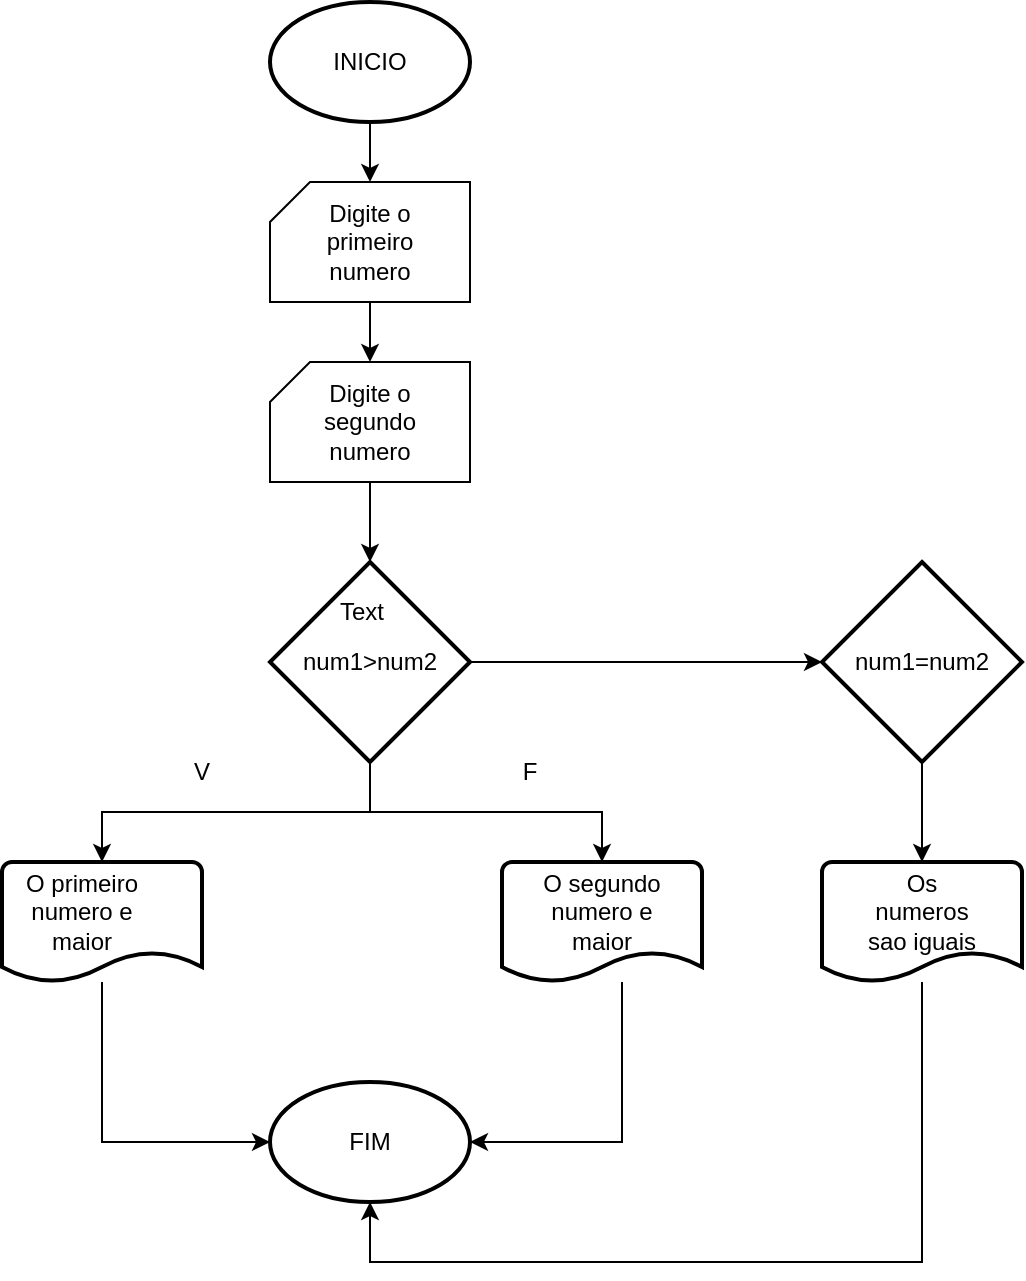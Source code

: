 <mxfile version="20.6.0" type="github">
  <diagram id="C5RBs43oDa-KdzZeNtuy" name="Page-1">
    <mxGraphModel dx="1422" dy="794" grid="1" gridSize="10" guides="1" tooltips="1" connect="1" arrows="1" fold="1" page="1" pageScale="1" pageWidth="827" pageHeight="1169" math="0" shadow="0">
      <root>
        <mxCell id="WIyWlLk6GJQsqaUBKTNV-0" />
        <mxCell id="WIyWlLk6GJQsqaUBKTNV-1" parent="WIyWlLk6GJQsqaUBKTNV-0" />
        <mxCell id="Nz6Y_7gJ12A8d2CmzSYI-9" value="" style="edgeStyle=orthogonalEdgeStyle;rounded=0;orthogonalLoop=1;jettySize=auto;html=1;" edge="1" parent="WIyWlLk6GJQsqaUBKTNV-1" source="Nz6Y_7gJ12A8d2CmzSYI-0" target="Nz6Y_7gJ12A8d2CmzSYI-1">
          <mxGeometry relative="1" as="geometry" />
        </mxCell>
        <mxCell id="Nz6Y_7gJ12A8d2CmzSYI-0" value="INICIO" style="strokeWidth=2;html=1;shape=mxgraph.flowchart.start_1;whiteSpace=wrap;" vertex="1" parent="WIyWlLk6GJQsqaUBKTNV-1">
          <mxGeometry x="364" y="80" width="100" height="60" as="geometry" />
        </mxCell>
        <mxCell id="Nz6Y_7gJ12A8d2CmzSYI-10" value="" style="edgeStyle=orthogonalEdgeStyle;rounded=0;orthogonalLoop=1;jettySize=auto;html=1;" edge="1" parent="WIyWlLk6GJQsqaUBKTNV-1" source="Nz6Y_7gJ12A8d2CmzSYI-1" target="Nz6Y_7gJ12A8d2CmzSYI-2">
          <mxGeometry relative="1" as="geometry" />
        </mxCell>
        <mxCell id="Nz6Y_7gJ12A8d2CmzSYI-1" value="" style="verticalLabelPosition=bottom;verticalAlign=top;html=1;shape=card;whiteSpace=wrap;size=20;arcSize=12;" vertex="1" parent="WIyWlLk6GJQsqaUBKTNV-1">
          <mxGeometry x="364" y="170" width="100" height="60" as="geometry" />
        </mxCell>
        <mxCell id="Nz6Y_7gJ12A8d2CmzSYI-11" value="" style="edgeStyle=orthogonalEdgeStyle;rounded=0;orthogonalLoop=1;jettySize=auto;html=1;" edge="1" parent="WIyWlLk6GJQsqaUBKTNV-1" source="Nz6Y_7gJ12A8d2CmzSYI-2" target="Nz6Y_7gJ12A8d2CmzSYI-3">
          <mxGeometry relative="1" as="geometry" />
        </mxCell>
        <mxCell id="Nz6Y_7gJ12A8d2CmzSYI-2" value="" style="verticalLabelPosition=bottom;verticalAlign=top;html=1;shape=card;whiteSpace=wrap;size=20;arcSize=12;" vertex="1" parent="WIyWlLk6GJQsqaUBKTNV-1">
          <mxGeometry x="364" y="260" width="100" height="60" as="geometry" />
        </mxCell>
        <mxCell id="Nz6Y_7gJ12A8d2CmzSYI-12" style="edgeStyle=orthogonalEdgeStyle;rounded=0;orthogonalLoop=1;jettySize=auto;html=1;" edge="1" parent="WIyWlLk6GJQsqaUBKTNV-1" source="Nz6Y_7gJ12A8d2CmzSYI-3" target="Nz6Y_7gJ12A8d2CmzSYI-6">
          <mxGeometry relative="1" as="geometry" />
        </mxCell>
        <mxCell id="Nz6Y_7gJ12A8d2CmzSYI-13" style="edgeStyle=orthogonalEdgeStyle;rounded=0;orthogonalLoop=1;jettySize=auto;html=1;exitX=0.5;exitY=1;exitDx=0;exitDy=0;exitPerimeter=0;entryX=0.5;entryY=0;entryDx=0;entryDy=0;entryPerimeter=0;" edge="1" parent="WIyWlLk6GJQsqaUBKTNV-1" source="Nz6Y_7gJ12A8d2CmzSYI-3" target="Nz6Y_7gJ12A8d2CmzSYI-4">
          <mxGeometry relative="1" as="geometry" />
        </mxCell>
        <mxCell id="Nz6Y_7gJ12A8d2CmzSYI-14" style="edgeStyle=orthogonalEdgeStyle;rounded=0;orthogonalLoop=1;jettySize=auto;html=1;exitX=0.5;exitY=1;exitDx=0;exitDy=0;exitPerimeter=0;entryX=0.5;entryY=0;entryDx=0;entryDy=0;entryPerimeter=0;" edge="1" parent="WIyWlLk6GJQsqaUBKTNV-1" source="Nz6Y_7gJ12A8d2CmzSYI-3" target="Nz6Y_7gJ12A8d2CmzSYI-5">
          <mxGeometry relative="1" as="geometry" />
        </mxCell>
        <mxCell id="Nz6Y_7gJ12A8d2CmzSYI-3" value="num1&amp;gt;num2" style="strokeWidth=2;html=1;shape=mxgraph.flowchart.decision;whiteSpace=wrap;" vertex="1" parent="WIyWlLk6GJQsqaUBKTNV-1">
          <mxGeometry x="364" y="360" width="100" height="100" as="geometry" />
        </mxCell>
        <mxCell id="Nz6Y_7gJ12A8d2CmzSYI-19" style="edgeStyle=orthogonalEdgeStyle;rounded=0;orthogonalLoop=1;jettySize=auto;html=1;entryX=0;entryY=0.5;entryDx=0;entryDy=0;entryPerimeter=0;" edge="1" parent="WIyWlLk6GJQsqaUBKTNV-1" source="Nz6Y_7gJ12A8d2CmzSYI-4" target="Nz6Y_7gJ12A8d2CmzSYI-8">
          <mxGeometry relative="1" as="geometry">
            <mxPoint x="280" y="620" as="targetPoint" />
            <Array as="points">
              <mxPoint x="280" y="650" />
            </Array>
          </mxGeometry>
        </mxCell>
        <mxCell id="Nz6Y_7gJ12A8d2CmzSYI-4" value="" style="strokeWidth=2;html=1;shape=mxgraph.flowchart.document2;whiteSpace=wrap;size=0.25;" vertex="1" parent="WIyWlLk6GJQsqaUBKTNV-1">
          <mxGeometry x="230" y="510" width="100" height="60" as="geometry" />
        </mxCell>
        <mxCell id="Nz6Y_7gJ12A8d2CmzSYI-17" style="edgeStyle=orthogonalEdgeStyle;rounded=0;orthogonalLoop=1;jettySize=auto;html=1;entryX=1;entryY=0.5;entryDx=0;entryDy=0;entryPerimeter=0;" edge="1" parent="WIyWlLk6GJQsqaUBKTNV-1" source="Nz6Y_7gJ12A8d2CmzSYI-5" target="Nz6Y_7gJ12A8d2CmzSYI-8">
          <mxGeometry relative="1" as="geometry">
            <Array as="points">
              <mxPoint x="540" y="650" />
            </Array>
          </mxGeometry>
        </mxCell>
        <mxCell id="Nz6Y_7gJ12A8d2CmzSYI-5" value="" style="strokeWidth=2;html=1;shape=mxgraph.flowchart.document2;whiteSpace=wrap;size=0.25;" vertex="1" parent="WIyWlLk6GJQsqaUBKTNV-1">
          <mxGeometry x="480" y="510" width="100" height="60" as="geometry" />
        </mxCell>
        <mxCell id="Nz6Y_7gJ12A8d2CmzSYI-15" value="" style="edgeStyle=orthogonalEdgeStyle;rounded=0;orthogonalLoop=1;jettySize=auto;html=1;" edge="1" parent="WIyWlLk6GJQsqaUBKTNV-1" source="Nz6Y_7gJ12A8d2CmzSYI-6" target="Nz6Y_7gJ12A8d2CmzSYI-7">
          <mxGeometry relative="1" as="geometry" />
        </mxCell>
        <mxCell id="Nz6Y_7gJ12A8d2CmzSYI-6" value="" style="strokeWidth=2;html=1;shape=mxgraph.flowchart.decision;whiteSpace=wrap;" vertex="1" parent="WIyWlLk6GJQsqaUBKTNV-1">
          <mxGeometry x="640" y="360" width="100" height="100" as="geometry" />
        </mxCell>
        <mxCell id="Nz6Y_7gJ12A8d2CmzSYI-16" style="edgeStyle=orthogonalEdgeStyle;rounded=0;orthogonalLoop=1;jettySize=auto;html=1;entryX=0.5;entryY=1;entryDx=0;entryDy=0;entryPerimeter=0;" edge="1" parent="WIyWlLk6GJQsqaUBKTNV-1" source="Nz6Y_7gJ12A8d2CmzSYI-7" target="Nz6Y_7gJ12A8d2CmzSYI-8">
          <mxGeometry relative="1" as="geometry">
            <mxPoint x="410" y="690" as="targetPoint" />
            <Array as="points">
              <mxPoint x="690" y="710" />
              <mxPoint x="414" y="710" />
            </Array>
          </mxGeometry>
        </mxCell>
        <mxCell id="Nz6Y_7gJ12A8d2CmzSYI-7" value="" style="strokeWidth=2;html=1;shape=mxgraph.flowchart.document2;whiteSpace=wrap;size=0.25;" vertex="1" parent="WIyWlLk6GJQsqaUBKTNV-1">
          <mxGeometry x="640" y="510" width="100" height="60" as="geometry" />
        </mxCell>
        <mxCell id="Nz6Y_7gJ12A8d2CmzSYI-8" value="" style="strokeWidth=2;html=1;shape=mxgraph.flowchart.start_1;whiteSpace=wrap;" vertex="1" parent="WIyWlLk6GJQsqaUBKTNV-1">
          <mxGeometry x="364" y="620" width="100" height="60" as="geometry" />
        </mxCell>
        <mxCell id="Nz6Y_7gJ12A8d2CmzSYI-20" value="Digite o primeiro numero" style="text;html=1;strokeColor=none;fillColor=none;align=center;verticalAlign=middle;whiteSpace=wrap;rounded=0;" vertex="1" parent="WIyWlLk6GJQsqaUBKTNV-1">
          <mxGeometry x="384" y="185" width="60" height="30" as="geometry" />
        </mxCell>
        <mxCell id="Nz6Y_7gJ12A8d2CmzSYI-21" value="Digite o segundo numero" style="text;html=1;strokeColor=none;fillColor=none;align=center;verticalAlign=middle;whiteSpace=wrap;rounded=0;" vertex="1" parent="WIyWlLk6GJQsqaUBKTNV-1">
          <mxGeometry x="384" y="275" width="60" height="30" as="geometry" />
        </mxCell>
        <mxCell id="Nz6Y_7gJ12A8d2CmzSYI-22" value="O primeiro numero e maior" style="text;html=1;strokeColor=none;fillColor=none;align=center;verticalAlign=middle;whiteSpace=wrap;rounded=0;" vertex="1" parent="WIyWlLk6GJQsqaUBKTNV-1">
          <mxGeometry x="240" y="520" width="60" height="30" as="geometry" />
        </mxCell>
        <mxCell id="Nz6Y_7gJ12A8d2CmzSYI-23" value="O segundo numero e maior" style="text;html=1;strokeColor=none;fillColor=none;align=center;verticalAlign=middle;whiteSpace=wrap;rounded=0;" vertex="1" parent="WIyWlLk6GJQsqaUBKTNV-1">
          <mxGeometry x="490" y="520" width="80" height="30" as="geometry" />
        </mxCell>
        <mxCell id="Nz6Y_7gJ12A8d2CmzSYI-24" value="num1=num2" style="text;html=1;strokeColor=none;fillColor=none;align=center;verticalAlign=middle;whiteSpace=wrap;rounded=0;" vertex="1" parent="WIyWlLk6GJQsqaUBKTNV-1">
          <mxGeometry x="660" y="395" width="60" height="30" as="geometry" />
        </mxCell>
        <mxCell id="Nz6Y_7gJ12A8d2CmzSYI-25" value="Os numeros sao iguais" style="text;html=1;strokeColor=none;fillColor=none;align=center;verticalAlign=middle;whiteSpace=wrap;rounded=0;" vertex="1" parent="WIyWlLk6GJQsqaUBKTNV-1">
          <mxGeometry x="660" y="520" width="60" height="30" as="geometry" />
        </mxCell>
        <mxCell id="Nz6Y_7gJ12A8d2CmzSYI-26" value="FIM" style="text;html=1;strokeColor=none;fillColor=none;align=center;verticalAlign=middle;whiteSpace=wrap;rounded=0;" vertex="1" parent="WIyWlLk6GJQsqaUBKTNV-1">
          <mxGeometry x="384" y="635" width="60" height="30" as="geometry" />
        </mxCell>
        <mxCell id="Nz6Y_7gJ12A8d2CmzSYI-27" value="V" style="text;html=1;strokeColor=none;fillColor=none;align=center;verticalAlign=middle;whiteSpace=wrap;rounded=0;" vertex="1" parent="WIyWlLk6GJQsqaUBKTNV-1">
          <mxGeometry x="300" y="450" width="60" height="30" as="geometry" />
        </mxCell>
        <mxCell id="Nz6Y_7gJ12A8d2CmzSYI-29" value="Text" style="text;html=1;strokeColor=none;fillColor=none;align=center;verticalAlign=middle;whiteSpace=wrap;rounded=0;" vertex="1" parent="WIyWlLk6GJQsqaUBKTNV-1">
          <mxGeometry x="380" y="370" width="60" height="30" as="geometry" />
        </mxCell>
        <mxCell id="Nz6Y_7gJ12A8d2CmzSYI-30" value="F" style="text;html=1;strokeColor=none;fillColor=none;align=center;verticalAlign=middle;whiteSpace=wrap;rounded=0;" vertex="1" parent="WIyWlLk6GJQsqaUBKTNV-1">
          <mxGeometry x="464" y="450" width="60" height="30" as="geometry" />
        </mxCell>
      </root>
    </mxGraphModel>
  </diagram>
</mxfile>

